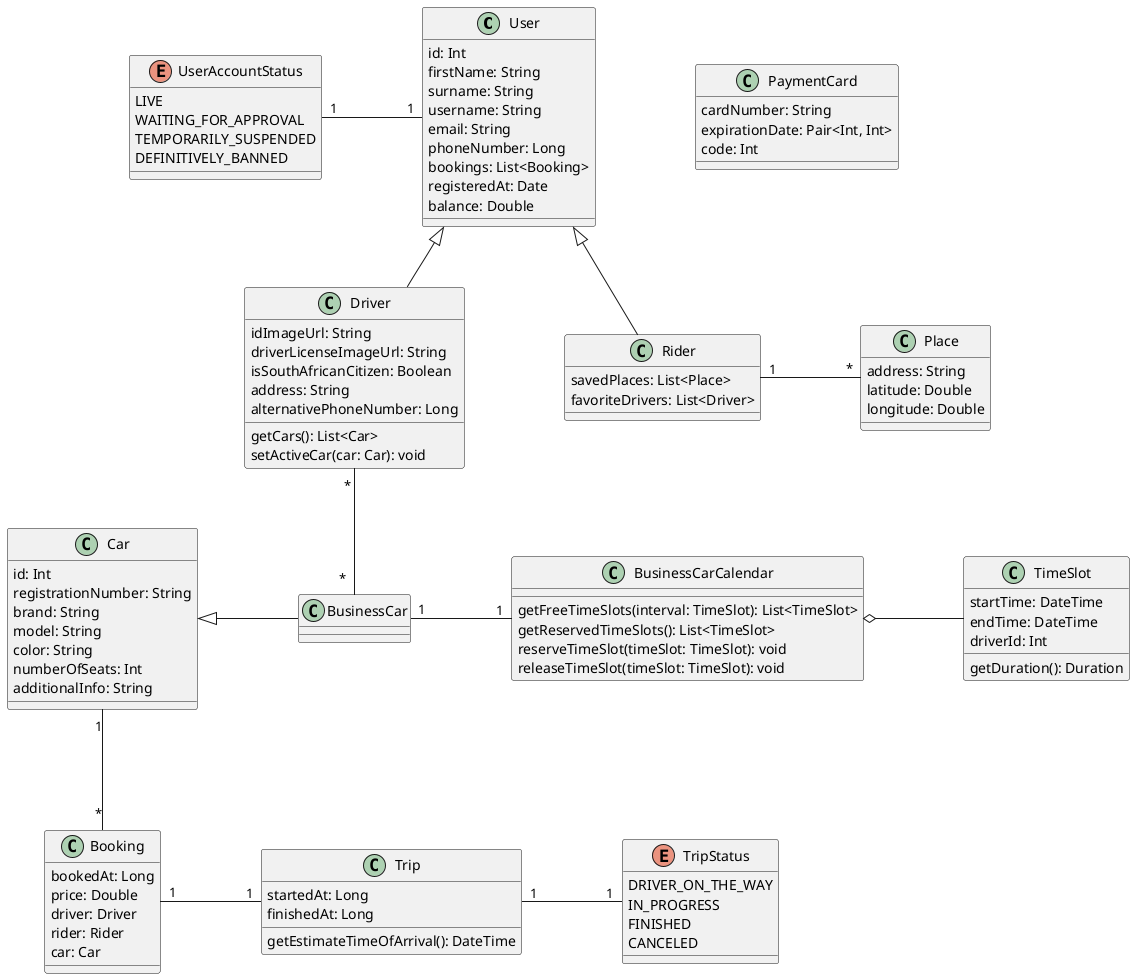 @startuml

skinparam nodesep 100

class User {
    id: Int
    firstName: String
    surname: String
    username: String
    email: String
    phoneNumber: Long
    bookings: List<Booking>
    registeredAt: Date
    balance: Double
}

enum UserAccountStatus {
    LIVE
    WAITING_FOR_APPROVAL
    TEMPORARILY_SUSPENDED
    DEFINITIVELY_BANNED
}

class PaymentCard {
    cardNumber: String
    expirationDate: Pair<Int, Int>
    code: Int
}

class Driver {
    idImageUrl: String
    driverLicenseImageUrl: String
    isSouthAfricanCitizen: Boolean
    address: String
    alternativePhoneNumber: Long
    getCars(): List<Car>
    setActiveCar(car: Car): void
}

class Rider {
    savedPlaces: List<Place>
    favoriteDrivers: List<Driver>
}

class Booking {
    bookedAt: Long
    price: Double
    driver: Driver
    rider: Rider
    car: Car
}

class Trip {
    startedAt: Long
    finishedAt: Long
    getEstimateTimeOfArrival(): DateTime
}

class Place {
    address: String
    latitude: Double
    longitude: Double
}


enum TripStatus {
    DRIVER_ON_THE_WAY
    IN_PROGRESS
    FINISHED
    CANCELED
}

class Car {
    id: Int
    registrationNumber: String
    brand: String
    model: String
    color: String
    numberOfSeats: Int
    additionalInfo: String
}

class BusinessCar {
}

class BusinessCarCalendar {
    getFreeTimeSlots(interval: TimeSlot): List<TimeSlot>
    getReservedTimeSlots(): List<TimeSlot>
    reserveTimeSlot(timeSlot: TimeSlot): void
    releaseTimeSlot(timeSlot: TimeSlot): void
}

class TimeSlot {
    startTime: DateTime
    endTime: DateTime
    driverId: Int
    getDuration(): Duration
}

User <|-- Rider
User <|-- Driver
Rider "1" - "*" Place
Driver -[hidden]r- Rider
Driver " * " -- " *  " BusinessCar
Car <|- BusinessCar
BusinessCar "1" - "1" BusinessCarCalendar
BusinessCarCalendar o- TimeSlot
Booking "1" - "1" Trip
Trip "1" - "1" TripStatus
Car "1" --- "*" Booking
UserAccountStatus "1" - "1" User

@enduml